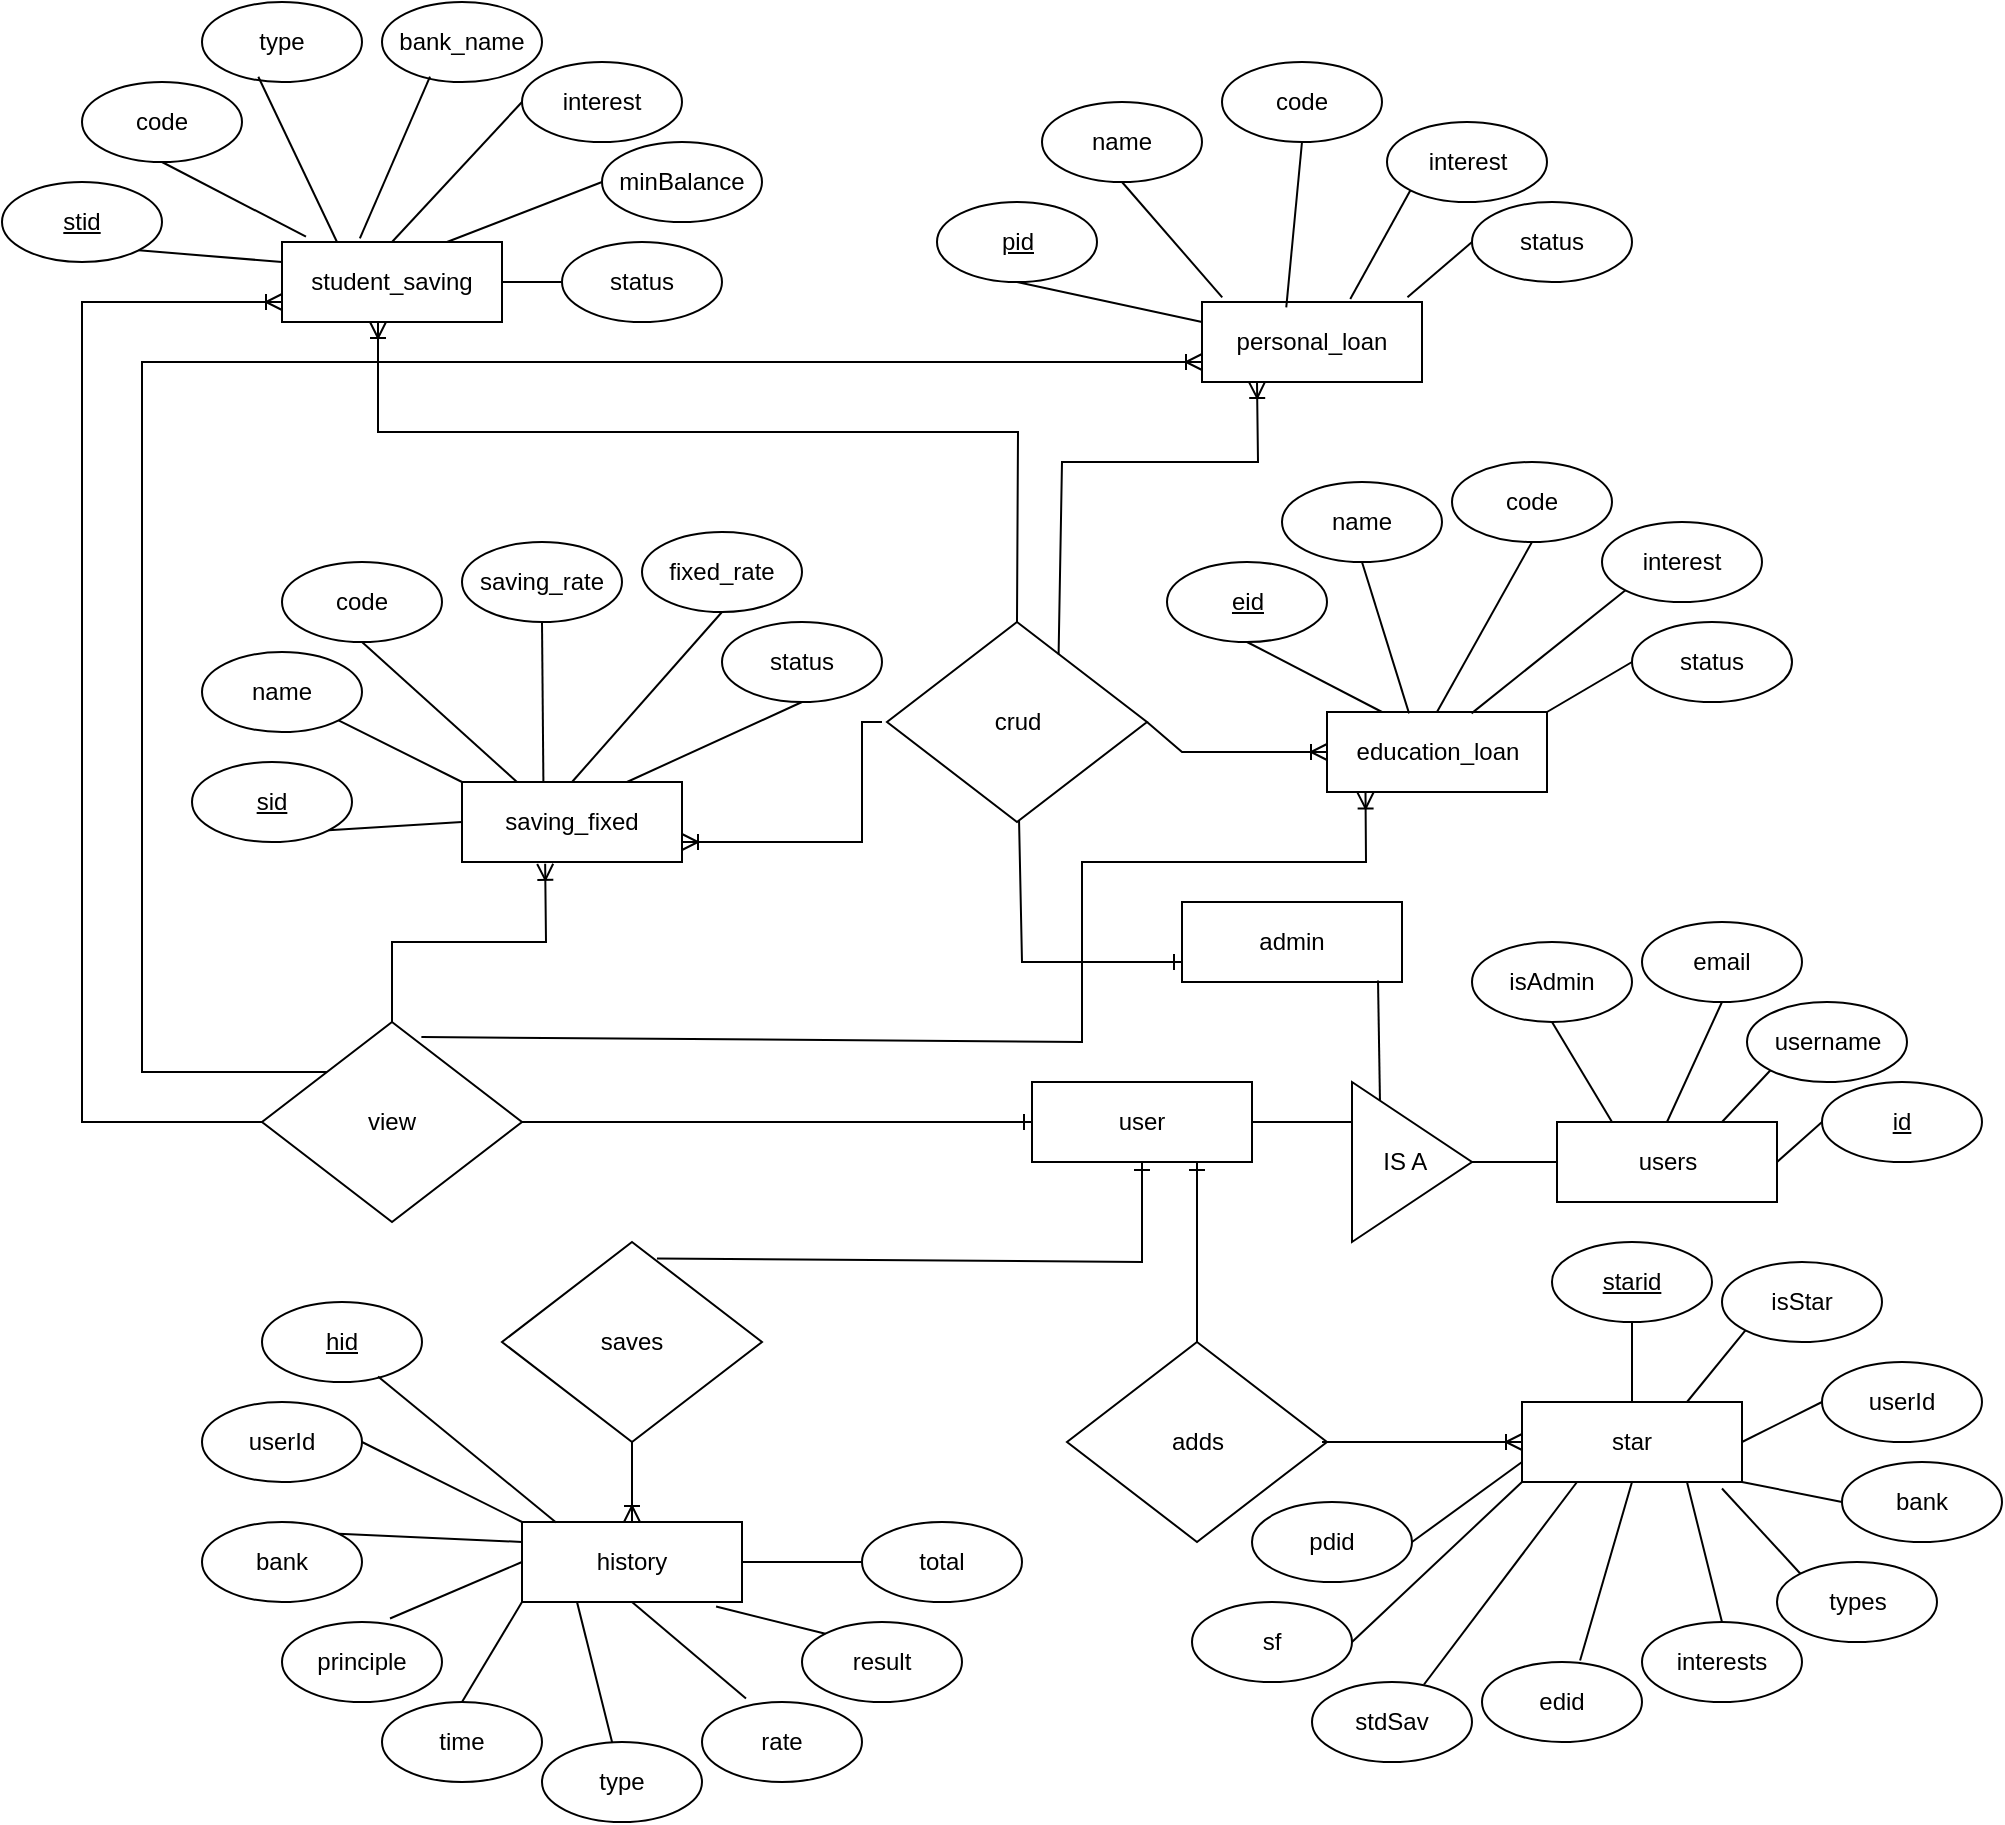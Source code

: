 <mxfile version="23.1.5" type="device">
  <diagram name="Page-1" id="N-9xqVHMEq6iEoxWCotx">
    <mxGraphModel dx="1843" dy="956" grid="1" gridSize="10" guides="1" tooltips="1" connect="1" arrows="1" fold="1" page="1" pageScale="1" pageWidth="850" pageHeight="1100" math="0" shadow="0">
      <root>
        <mxCell id="0" />
        <mxCell id="1" parent="0" />
        <mxCell id="omERELKd_aokE5gm8Vom-1" value="saving_fixed" style="rounded=0;whiteSpace=wrap;html=1;" parent="1" vertex="1">
          <mxGeometry x="480" y="400" width="110" height="40" as="geometry" />
        </mxCell>
        <mxCell id="omERELKd_aokE5gm8Vom-2" value="student_saving" style="rounded=0;whiteSpace=wrap;html=1;" parent="1" vertex="1">
          <mxGeometry x="390" y="130" width="110" height="40" as="geometry" />
        </mxCell>
        <mxCell id="omERELKd_aokE5gm8Vom-3" value="personal_loan" style="rounded=0;whiteSpace=wrap;html=1;" parent="1" vertex="1">
          <mxGeometry x="850" y="160" width="110" height="40" as="geometry" />
        </mxCell>
        <mxCell id="omERELKd_aokE5gm8Vom-4" value="education_loan" style="rounded=0;whiteSpace=wrap;html=1;" parent="1" vertex="1">
          <mxGeometry x="912.5" y="365" width="110" height="40" as="geometry" />
        </mxCell>
        <mxCell id="omERELKd_aokE5gm8Vom-6" value="&lt;u&gt;sid&lt;/u&gt;" style="ellipse;whiteSpace=wrap;html=1;" parent="1" vertex="1">
          <mxGeometry x="345" y="390" width="80" height="40" as="geometry" />
        </mxCell>
        <mxCell id="omERELKd_aokE5gm8Vom-7" value="fixed_rate" style="ellipse;whiteSpace=wrap;html=1;" parent="1" vertex="1">
          <mxGeometry x="570" y="275" width="80" height="40" as="geometry" />
        </mxCell>
        <mxCell id="omERELKd_aokE5gm8Vom-9" value="saving_rate" style="ellipse;whiteSpace=wrap;html=1;" parent="1" vertex="1">
          <mxGeometry x="480" y="280" width="80" height="40" as="geometry" />
        </mxCell>
        <mxCell id="omERELKd_aokE5gm8Vom-11" value="code" style="ellipse;whiteSpace=wrap;html=1;" parent="1" vertex="1">
          <mxGeometry x="390" y="290" width="80" height="40" as="geometry" />
        </mxCell>
        <mxCell id="omERELKd_aokE5gm8Vom-13" value="name" style="ellipse;whiteSpace=wrap;html=1;" parent="1" vertex="1">
          <mxGeometry x="350" y="335" width="80" height="40" as="geometry" />
        </mxCell>
        <mxCell id="omERELKd_aokE5gm8Vom-14" value="interest" style="ellipse;whiteSpace=wrap;html=1;" parent="1" vertex="1">
          <mxGeometry x="510" y="40" width="80" height="40" as="geometry" />
        </mxCell>
        <mxCell id="omERELKd_aokE5gm8Vom-16" value="bank_name" style="ellipse;whiteSpace=wrap;html=1;" parent="1" vertex="1">
          <mxGeometry x="440" y="10" width="80" height="40" as="geometry" />
        </mxCell>
        <mxCell id="omERELKd_aokE5gm8Vom-18" value="type" style="ellipse;whiteSpace=wrap;html=1;" parent="1" vertex="1">
          <mxGeometry x="350" y="10" width="80" height="40" as="geometry" />
        </mxCell>
        <mxCell id="omERELKd_aokE5gm8Vom-19" value="code" style="ellipse;whiteSpace=wrap;html=1;" parent="1" vertex="1">
          <mxGeometry x="290" y="50" width="80" height="40" as="geometry" />
        </mxCell>
        <mxCell id="omERELKd_aokE5gm8Vom-21" value="&lt;u&gt;stid&lt;/u&gt;" style="ellipse;whiteSpace=wrap;html=1;" parent="1" vertex="1">
          <mxGeometry x="250" y="100" width="80" height="40" as="geometry" />
        </mxCell>
        <mxCell id="omERELKd_aokE5gm8Vom-23" value="minBalance" style="ellipse;whiteSpace=wrap;html=1;" parent="1" vertex="1">
          <mxGeometry x="550" y="80" width="80" height="40" as="geometry" />
        </mxCell>
        <mxCell id="omERELKd_aokE5gm8Vom-25" value="code" style="ellipse;whiteSpace=wrap;html=1;" parent="1" vertex="1">
          <mxGeometry x="860" y="40" width="80" height="40" as="geometry" />
        </mxCell>
        <mxCell id="omERELKd_aokE5gm8Vom-27" value="name" style="ellipse;whiteSpace=wrap;html=1;" parent="1" vertex="1">
          <mxGeometry x="770" y="60" width="80" height="40" as="geometry" />
        </mxCell>
        <mxCell id="omERELKd_aokE5gm8Vom-29" value="&lt;u&gt;pid&lt;/u&gt;" style="ellipse;whiteSpace=wrap;html=1;" parent="1" vertex="1">
          <mxGeometry x="717.5" y="110" width="80" height="40" as="geometry" />
        </mxCell>
        <mxCell id="omERELKd_aokE5gm8Vom-31" value="interest" style="ellipse;whiteSpace=wrap;html=1;" parent="1" vertex="1">
          <mxGeometry x="942.5" y="70" width="80" height="40" as="geometry" />
        </mxCell>
        <mxCell id="omERELKd_aokE5gm8Vom-33" value="&lt;u&gt;eid&lt;/u&gt;" style="ellipse;whiteSpace=wrap;html=1;" parent="1" vertex="1">
          <mxGeometry x="832.5" y="290" width="80" height="40" as="geometry" />
        </mxCell>
        <mxCell id="omERELKd_aokE5gm8Vom-35" value="name" style="ellipse;whiteSpace=wrap;html=1;" parent="1" vertex="1">
          <mxGeometry x="890" y="250" width="80" height="40" as="geometry" />
        </mxCell>
        <mxCell id="omERELKd_aokE5gm8Vom-36" value="code" style="ellipse;whiteSpace=wrap;html=1;" parent="1" vertex="1">
          <mxGeometry x="975" y="240" width="80" height="40" as="geometry" />
        </mxCell>
        <mxCell id="omERELKd_aokE5gm8Vom-40" value="interest" style="ellipse;whiteSpace=wrap;html=1;" parent="1" vertex="1">
          <mxGeometry x="1050" y="270" width="80" height="40" as="geometry" />
        </mxCell>
        <mxCell id="omERELKd_aokE5gm8Vom-46" value="users" style="rounded=0;whiteSpace=wrap;html=1;" parent="1" vertex="1">
          <mxGeometry x="1027.5" y="570" width="110" height="40" as="geometry" />
        </mxCell>
        <mxCell id="omERELKd_aokE5gm8Vom-49" value="IS A&amp;nbsp;&amp;nbsp;" style="triangle;whiteSpace=wrap;html=1;rotation=0;" parent="1" vertex="1">
          <mxGeometry x="925" y="550" width="60" height="80" as="geometry" />
        </mxCell>
        <mxCell id="omERELKd_aokE5gm8Vom-50" value="user" style="rounded=0;whiteSpace=wrap;html=1;" parent="1" vertex="1">
          <mxGeometry x="765" y="550" width="110" height="40" as="geometry" />
        </mxCell>
        <mxCell id="omERELKd_aokE5gm8Vom-51" value="admin" style="rounded=0;whiteSpace=wrap;html=1;" parent="1" vertex="1">
          <mxGeometry x="840" y="460" width="110" height="40" as="geometry" />
        </mxCell>
        <mxCell id="omERELKd_aokE5gm8Vom-52" value="crud" style="rhombus;whiteSpace=wrap;html=1;rounded=0;" parent="1" vertex="1">
          <mxGeometry x="692.5" y="320" width="130" height="100" as="geometry" />
        </mxCell>
        <mxCell id="omERELKd_aokE5gm8Vom-53" value="view" style="rhombus;whiteSpace=wrap;html=1;rounded=0;" parent="1" vertex="1">
          <mxGeometry x="380" y="520" width="130" height="100" as="geometry" />
        </mxCell>
        <mxCell id="omERELKd_aokE5gm8Vom-54" value="" style="fontSize=12;html=1;endArrow=ERone;endFill=1;rounded=0;entryX=0;entryY=0.75;entryDx=0;entryDy=0;" parent="1" source="omERELKd_aokE5gm8Vom-52" target="omERELKd_aokE5gm8Vom-51" edge="1">
          <mxGeometry width="100" height="100" relative="1" as="geometry">
            <mxPoint x="760" y="440" as="sourcePoint" />
            <mxPoint x="950" y="450" as="targetPoint" />
            <Array as="points">
              <mxPoint x="760" y="490" />
            </Array>
          </mxGeometry>
        </mxCell>
        <mxCell id="omERELKd_aokE5gm8Vom-65" value="email" style="ellipse;whiteSpace=wrap;html=1;" parent="1" vertex="1">
          <mxGeometry x="1070" y="470" width="80" height="40" as="geometry" />
        </mxCell>
        <mxCell id="omERELKd_aokE5gm8Vom-67" value="username" style="ellipse;whiteSpace=wrap;html=1;" parent="1" vertex="1">
          <mxGeometry x="1122.5" y="510" width="80" height="40" as="geometry" />
        </mxCell>
        <mxCell id="omERELKd_aokE5gm8Vom-69" value="&lt;u&gt;id&lt;/u&gt;" style="ellipse;whiteSpace=wrap;html=1;" parent="1" vertex="1">
          <mxGeometry x="1160" y="550" width="80" height="40" as="geometry" />
        </mxCell>
        <mxCell id="omERELKd_aokE5gm8Vom-71" value="isAdmin" style="ellipse;whiteSpace=wrap;html=1;" parent="1" vertex="1">
          <mxGeometry x="985" y="480" width="80" height="40" as="geometry" />
        </mxCell>
        <mxCell id="omERELKd_aokE5gm8Vom-72" value="star" style="rounded=0;whiteSpace=wrap;html=1;" parent="1" vertex="1">
          <mxGeometry x="1010" y="710" width="110" height="40" as="geometry" />
        </mxCell>
        <mxCell id="omERELKd_aokE5gm8Vom-73" value="history" style="rounded=0;whiteSpace=wrap;html=1;" parent="1" vertex="1">
          <mxGeometry x="510" y="770" width="110" height="40" as="geometry" />
        </mxCell>
        <mxCell id="omERELKd_aokE5gm8Vom-74" value="adds" style="rhombus;whiteSpace=wrap;html=1;rounded=0;" parent="1" vertex="1">
          <mxGeometry x="782.5" y="680" width="130" height="100" as="geometry" />
        </mxCell>
        <mxCell id="omERELKd_aokE5gm8Vom-75" value="saves" style="rhombus;whiteSpace=wrap;html=1;rounded=0;" parent="1" vertex="1">
          <mxGeometry x="500" y="630" width="130" height="100" as="geometry" />
        </mxCell>
        <mxCell id="omERELKd_aokE5gm8Vom-81" value="rate" style="ellipse;whiteSpace=wrap;html=1;" parent="1" vertex="1">
          <mxGeometry x="600" y="860" width="80" height="40" as="geometry" />
        </mxCell>
        <mxCell id="omERELKd_aokE5gm8Vom-83" value="time" style="ellipse;whiteSpace=wrap;html=1;" parent="1" vertex="1">
          <mxGeometry x="440" y="860" width="80" height="40" as="geometry" />
        </mxCell>
        <mxCell id="omERELKd_aokE5gm8Vom-84" value="principle" style="ellipse;whiteSpace=wrap;html=1;" parent="1" vertex="1">
          <mxGeometry x="390" y="820" width="80" height="40" as="geometry" />
        </mxCell>
        <mxCell id="omERELKd_aokE5gm8Vom-86" value="bank" style="ellipse;whiteSpace=wrap;html=1;" parent="1" vertex="1">
          <mxGeometry x="350" y="770" width="80" height="40" as="geometry" />
        </mxCell>
        <mxCell id="omERELKd_aokE5gm8Vom-88" value="userId" style="ellipse;whiteSpace=wrap;html=1;" parent="1" vertex="1">
          <mxGeometry x="350" y="710" width="80" height="40" as="geometry" />
        </mxCell>
        <mxCell id="omERELKd_aokE5gm8Vom-90" value="&lt;u&gt;hid&lt;/u&gt;" style="ellipse;whiteSpace=wrap;html=1;" parent="1" vertex="1">
          <mxGeometry x="380" y="660" width="80" height="40" as="geometry" />
        </mxCell>
        <mxCell id="omERELKd_aokE5gm8Vom-91" value="result" style="ellipse;whiteSpace=wrap;html=1;" parent="1" vertex="1">
          <mxGeometry x="650" y="820" width="80" height="40" as="geometry" />
        </mxCell>
        <mxCell id="omERELKd_aokE5gm8Vom-93" value="total" style="ellipse;whiteSpace=wrap;html=1;" parent="1" vertex="1">
          <mxGeometry x="680" y="770" width="80" height="40" as="geometry" />
        </mxCell>
        <mxCell id="omERELKd_aokE5gm8Vom-97" value="types" style="ellipse;whiteSpace=wrap;html=1;" parent="1" vertex="1">
          <mxGeometry x="1137.5" y="790" width="80" height="40" as="geometry" />
        </mxCell>
        <mxCell id="omERELKd_aokE5gm8Vom-98" value="bank" style="ellipse;whiteSpace=wrap;html=1;" parent="1" vertex="1">
          <mxGeometry x="1170" y="740" width="80" height="40" as="geometry" />
        </mxCell>
        <mxCell id="omERELKd_aokE5gm8Vom-100" value="userId" style="ellipse;whiteSpace=wrap;html=1;" parent="1" vertex="1">
          <mxGeometry x="1160" y="690" width="80" height="40" as="geometry" />
        </mxCell>
        <mxCell id="omERELKd_aokE5gm8Vom-102" value="isStar" style="ellipse;whiteSpace=wrap;html=1;" parent="1" vertex="1">
          <mxGeometry x="1110" y="640" width="80" height="40" as="geometry" />
        </mxCell>
        <mxCell id="omERELKd_aokE5gm8Vom-104" value="&lt;u&gt;starid&lt;/u&gt;" style="ellipse;whiteSpace=wrap;html=1;" parent="1" vertex="1">
          <mxGeometry x="1025" y="630" width="80" height="40" as="geometry" />
        </mxCell>
        <mxCell id="omERELKd_aokE5gm8Vom-106" value="pdid" style="ellipse;whiteSpace=wrap;html=1;" parent="1" vertex="1">
          <mxGeometry x="875" y="760" width="80" height="40" as="geometry" />
        </mxCell>
        <mxCell id="omERELKd_aokE5gm8Vom-108" value="sf" style="ellipse;whiteSpace=wrap;html=1;" parent="1" vertex="1">
          <mxGeometry x="845" y="810" width="80" height="40" as="geometry" />
        </mxCell>
        <mxCell id="omERELKd_aokE5gm8Vom-109" value="interests" style="ellipse;whiteSpace=wrap;html=1;" parent="1" vertex="1">
          <mxGeometry x="1070" y="820" width="80" height="40" as="geometry" />
        </mxCell>
        <mxCell id="omERELKd_aokE5gm8Vom-111" value="stdSav" style="ellipse;whiteSpace=wrap;html=1;" parent="1" vertex="1">
          <mxGeometry x="905" y="850" width="80" height="40" as="geometry" />
        </mxCell>
        <mxCell id="omERELKd_aokE5gm8Vom-113" value="edid" style="ellipse;whiteSpace=wrap;html=1;" parent="1" vertex="1">
          <mxGeometry x="990" y="840" width="80" height="40" as="geometry" />
        </mxCell>
        <mxCell id="omERELKd_aokE5gm8Vom-116" value="status" style="ellipse;whiteSpace=wrap;html=1;" parent="1" vertex="1">
          <mxGeometry x="610" y="320" width="80" height="40" as="geometry" />
        </mxCell>
        <mxCell id="omERELKd_aokE5gm8Vom-119" value="status" style="ellipse;whiteSpace=wrap;html=1;" parent="1" vertex="1">
          <mxGeometry x="530" y="130" width="80" height="40" as="geometry" />
        </mxCell>
        <mxCell id="omERELKd_aokE5gm8Vom-122" value="status" style="ellipse;whiteSpace=wrap;html=1;" parent="1" vertex="1">
          <mxGeometry x="985" y="110" width="80" height="40" as="geometry" />
        </mxCell>
        <mxCell id="omERELKd_aokE5gm8Vom-124" value="status" style="ellipse;whiteSpace=wrap;html=1;" parent="1" vertex="1">
          <mxGeometry x="1065" y="320" width="80" height="40" as="geometry" />
        </mxCell>
        <mxCell id="omERELKd_aokE5gm8Vom-126" value="type" style="ellipse;whiteSpace=wrap;html=1;" parent="1" vertex="1">
          <mxGeometry x="520" y="880" width="80" height="40" as="geometry" />
        </mxCell>
        <mxCell id="U8yJ88vEkYvLTNpF4jYY-1" value="" style="fontSize=12;html=1;endArrow=ERone;endFill=1;rounded=0;exitX=1;exitY=0.5;exitDx=0;exitDy=0;entryX=0;entryY=0.5;entryDx=0;entryDy=0;" edge="1" parent="1" source="omERELKd_aokE5gm8Vom-53" target="omERELKd_aokE5gm8Vom-50">
          <mxGeometry width="100" height="100" relative="1" as="geometry">
            <mxPoint x="600" y="580" as="sourcePoint" />
            <mxPoint x="760" y="570" as="targetPoint" />
          </mxGeometry>
        </mxCell>
        <mxCell id="U8yJ88vEkYvLTNpF4jYY-5" value="" style="fontSize=12;html=1;endArrow=ERoneToMany;rounded=0;entryX=0;entryY=0.75;entryDx=0;entryDy=0;exitX=0;exitY=0.5;exitDx=0;exitDy=0;" edge="1" parent="1" source="omERELKd_aokE5gm8Vom-53" target="omERELKd_aokE5gm8Vom-2">
          <mxGeometry width="100" height="100" relative="1" as="geometry">
            <mxPoint x="600" y="390" as="sourcePoint" />
            <mxPoint x="700" y="290" as="targetPoint" />
            <Array as="points">
              <mxPoint x="290" y="570" />
              <mxPoint x="290" y="160" />
            </Array>
          </mxGeometry>
        </mxCell>
        <mxCell id="U8yJ88vEkYvLTNpF4jYY-6" value="" style="fontSize=12;html=1;endArrow=ERoneToMany;rounded=0;exitX=0.5;exitY=0;exitDx=0;exitDy=0;entryX=0.378;entryY=1.023;entryDx=0;entryDy=0;entryPerimeter=0;" edge="1" parent="1" source="omERELKd_aokE5gm8Vom-53" target="omERELKd_aokE5gm8Vom-1">
          <mxGeometry width="100" height="100" relative="1" as="geometry">
            <mxPoint x="600" y="390" as="sourcePoint" />
            <mxPoint x="700" y="290" as="targetPoint" />
            <Array as="points">
              <mxPoint x="445" y="480" />
              <mxPoint x="522" y="480" />
            </Array>
          </mxGeometry>
        </mxCell>
        <mxCell id="U8yJ88vEkYvLTNpF4jYY-7" value="" style="fontSize=12;html=1;endArrow=ERoneToMany;rounded=0;entryX=0;entryY=0.75;entryDx=0;entryDy=0;exitX=0;exitY=0;exitDx=0;exitDy=0;" edge="1" parent="1" source="omERELKd_aokE5gm8Vom-53" target="omERELKd_aokE5gm8Vom-3">
          <mxGeometry width="100" height="100" relative="1" as="geometry">
            <mxPoint x="390" y="580" as="sourcePoint" />
            <mxPoint x="400" y="170" as="targetPoint" />
            <Array as="points">
              <mxPoint x="320" y="545" />
              <mxPoint x="320" y="190" />
            </Array>
          </mxGeometry>
        </mxCell>
        <mxCell id="U8yJ88vEkYvLTNpF4jYY-8" value="" style="fontSize=12;html=1;endArrow=ERoneToMany;rounded=0;entryX=0.175;entryY=1.007;entryDx=0;entryDy=0;entryPerimeter=0;exitX=0.613;exitY=0.075;exitDx=0;exitDy=0;exitPerimeter=0;" edge="1" parent="1" source="omERELKd_aokE5gm8Vom-53" target="omERELKd_aokE5gm8Vom-4">
          <mxGeometry width="100" height="100" relative="1" as="geometry">
            <mxPoint x="520" y="510" as="sourcePoint" />
            <mxPoint x="532" y="451" as="targetPoint" />
            <Array as="points">
              <mxPoint x="790" y="530" />
              <mxPoint x="790" y="440" />
              <mxPoint x="932" y="440" />
            </Array>
          </mxGeometry>
        </mxCell>
        <mxCell id="U8yJ88vEkYvLTNpF4jYY-9" value="" style="fontSize=12;html=1;endArrow=ERoneToMany;rounded=0;exitX=0.5;exitY=0;exitDx=0;exitDy=0;" edge="1" parent="1" source="omERELKd_aokE5gm8Vom-52">
          <mxGeometry width="100" height="100" relative="1" as="geometry">
            <mxPoint x="820" y="100" as="sourcePoint" />
            <mxPoint x="438" y="170" as="targetPoint" />
            <Array as="points">
              <mxPoint x="758" y="225" />
              <mxPoint x="438" y="225" />
            </Array>
          </mxGeometry>
        </mxCell>
        <mxCell id="U8yJ88vEkYvLTNpF4jYY-10" value="" style="fontSize=12;html=1;endArrow=ERoneToMany;rounded=0;entryX=1;entryY=0.75;entryDx=0;entryDy=0;" edge="1" parent="1" target="omERELKd_aokE5gm8Vom-1">
          <mxGeometry width="100" height="100" relative="1" as="geometry">
            <mxPoint x="690" y="370" as="sourcePoint" />
            <mxPoint x="532" y="451" as="targetPoint" />
            <Array as="points">
              <mxPoint x="680" y="370" />
              <mxPoint x="680" y="430" />
            </Array>
          </mxGeometry>
        </mxCell>
        <mxCell id="U8yJ88vEkYvLTNpF4jYY-11" value="" style="fontSize=12;html=1;endArrow=ERoneToMany;rounded=0;entryX=0.25;entryY=1;entryDx=0;entryDy=0;exitX=0.66;exitY=0.162;exitDx=0;exitDy=0;exitPerimeter=0;" edge="1" parent="1" source="omERELKd_aokE5gm8Vom-52" target="omERELKd_aokE5gm8Vom-3">
          <mxGeometry width="100" height="100" relative="1" as="geometry">
            <mxPoint x="780" y="330" as="sourcePoint" />
            <mxPoint x="875" y="205" as="targetPoint" />
            <Array as="points">
              <mxPoint x="780" y="240" />
              <mxPoint x="878" y="240" />
            </Array>
          </mxGeometry>
        </mxCell>
        <mxCell id="U8yJ88vEkYvLTNpF4jYY-12" value="" style="fontSize=12;html=1;endArrow=ERoneToMany;rounded=0;exitX=1;exitY=0.5;exitDx=0;exitDy=0;entryX=0;entryY=0.5;entryDx=0;entryDy=0;" edge="1" parent="1" source="omERELKd_aokE5gm8Vom-52" target="omERELKd_aokE5gm8Vom-4">
          <mxGeometry width="100" height="100" relative="1" as="geometry">
            <mxPoint x="455" y="530" as="sourcePoint" />
            <mxPoint x="910" y="380" as="targetPoint" />
            <Array as="points">
              <mxPoint x="840" y="385" />
            </Array>
          </mxGeometry>
        </mxCell>
        <mxCell id="U8yJ88vEkYvLTNpF4jYY-13" value="" style="endArrow=none;html=1;rounded=0;exitX=1;exitY=1;exitDx=0;exitDy=0;entryX=0;entryY=0.25;entryDx=0;entryDy=0;" edge="1" parent="1" source="omERELKd_aokE5gm8Vom-21" target="omERELKd_aokE5gm8Vom-2">
          <mxGeometry width="50" height="50" relative="1" as="geometry">
            <mxPoint x="690" y="270" as="sourcePoint" />
            <mxPoint x="740" y="220" as="targetPoint" />
          </mxGeometry>
        </mxCell>
        <mxCell id="U8yJ88vEkYvLTNpF4jYY-14" value="" style="endArrow=none;html=1;rounded=0;exitX=0.5;exitY=1;exitDx=0;exitDy=0;entryX=0.109;entryY=-0.066;entryDx=0;entryDy=0;entryPerimeter=0;" edge="1" parent="1" source="omERELKd_aokE5gm8Vom-19" target="omERELKd_aokE5gm8Vom-2">
          <mxGeometry width="50" height="50" relative="1" as="geometry">
            <mxPoint x="378" y="94" as="sourcePoint" />
            <mxPoint x="430" y="120" as="targetPoint" />
          </mxGeometry>
        </mxCell>
        <mxCell id="U8yJ88vEkYvLTNpF4jYY-15" value="" style="endArrow=none;html=1;rounded=0;exitX=0.352;exitY=0.934;exitDx=0;exitDy=0;entryX=0.25;entryY=0;entryDx=0;entryDy=0;exitPerimeter=0;" edge="1" parent="1" source="omERELKd_aokE5gm8Vom-18" target="omERELKd_aokE5gm8Vom-2">
          <mxGeometry width="50" height="50" relative="1" as="geometry">
            <mxPoint x="358" y="134" as="sourcePoint" />
            <mxPoint x="410" y="160" as="targetPoint" />
          </mxGeometry>
        </mxCell>
        <mxCell id="U8yJ88vEkYvLTNpF4jYY-16" value="" style="endArrow=none;html=1;rounded=0;exitX=0.3;exitY=0.932;exitDx=0;exitDy=0;entryX=0.354;entryY=-0.045;entryDx=0;entryDy=0;exitPerimeter=0;entryPerimeter=0;" edge="1" parent="1" source="omERELKd_aokE5gm8Vom-16" target="omERELKd_aokE5gm8Vom-2">
          <mxGeometry width="50" height="50" relative="1" as="geometry">
            <mxPoint x="443" y="63" as="sourcePoint" />
            <mxPoint x="428" y="140" as="targetPoint" />
          </mxGeometry>
        </mxCell>
        <mxCell id="U8yJ88vEkYvLTNpF4jYY-17" value="" style="endArrow=none;html=1;rounded=0;exitX=0;exitY=0.5;exitDx=0;exitDy=0;entryX=0.5;entryY=0;entryDx=0;entryDy=0;" edge="1" parent="1" source="omERELKd_aokE5gm8Vom-14" target="omERELKd_aokE5gm8Vom-2">
          <mxGeometry width="50" height="50" relative="1" as="geometry">
            <mxPoint x="453" y="73" as="sourcePoint" />
            <mxPoint x="438" y="150" as="targetPoint" />
          </mxGeometry>
        </mxCell>
        <mxCell id="U8yJ88vEkYvLTNpF4jYY-18" value="" style="endArrow=none;html=1;rounded=0;exitX=0;exitY=0.5;exitDx=0;exitDy=0;entryX=0.75;entryY=0;entryDx=0;entryDy=0;" edge="1" parent="1" source="omERELKd_aokE5gm8Vom-23" target="omERELKd_aokE5gm8Vom-2">
          <mxGeometry width="50" height="50" relative="1" as="geometry">
            <mxPoint x="463" y="83" as="sourcePoint" />
            <mxPoint x="448" y="160" as="targetPoint" />
          </mxGeometry>
        </mxCell>
        <mxCell id="U8yJ88vEkYvLTNpF4jYY-19" value="" style="endArrow=none;html=1;rounded=0;exitX=0;exitY=0.5;exitDx=0;exitDy=0;entryX=1;entryY=0.5;entryDx=0;entryDy=0;" edge="1" parent="1" source="omERELKd_aokE5gm8Vom-119" target="omERELKd_aokE5gm8Vom-2">
          <mxGeometry width="50" height="50" relative="1" as="geometry">
            <mxPoint x="473" y="93" as="sourcePoint" />
            <mxPoint x="458" y="170" as="targetPoint" />
          </mxGeometry>
        </mxCell>
        <mxCell id="U8yJ88vEkYvLTNpF4jYY-20" value="" style="endArrow=none;html=1;rounded=0;exitX=0.5;exitY=1;exitDx=0;exitDy=0;entryX=0;entryY=0.25;entryDx=0;entryDy=0;" edge="1" parent="1" source="omERELKd_aokE5gm8Vom-29" target="omERELKd_aokE5gm8Vom-3">
          <mxGeometry width="50" height="50" relative="1" as="geometry">
            <mxPoint x="732.5" y="100" as="sourcePoint" />
            <mxPoint x="667.5" y="170" as="targetPoint" />
          </mxGeometry>
        </mxCell>
        <mxCell id="U8yJ88vEkYvLTNpF4jYY-21" value="" style="endArrow=none;html=1;rounded=0;exitX=0.5;exitY=1;exitDx=0;exitDy=0;entryX=0.092;entryY=-0.058;entryDx=0;entryDy=0;entryPerimeter=0;" edge="1" parent="1" source="omERELKd_aokE5gm8Vom-27" target="omERELKd_aokE5gm8Vom-3">
          <mxGeometry width="50" height="50" relative="1" as="geometry">
            <mxPoint x="890" y="80" as="sourcePoint" />
            <mxPoint x="825" y="150" as="targetPoint" />
          </mxGeometry>
        </mxCell>
        <mxCell id="U8yJ88vEkYvLTNpF4jYY-22" value="" style="endArrow=none;html=1;rounded=0;exitX=0.5;exitY=1;exitDx=0;exitDy=0;entryX=0.383;entryY=0.068;entryDx=0;entryDy=0;entryPerimeter=0;" edge="1" parent="1" source="omERELKd_aokE5gm8Vom-25" target="omERELKd_aokE5gm8Vom-3">
          <mxGeometry width="50" height="50" relative="1" as="geometry">
            <mxPoint x="850" y="60" as="sourcePoint" />
            <mxPoint x="870" y="168" as="targetPoint" />
          </mxGeometry>
        </mxCell>
        <mxCell id="U8yJ88vEkYvLTNpF4jYY-23" value="" style="endArrow=none;html=1;rounded=0;exitX=0;exitY=1;exitDx=0;exitDy=0;entryX=0.674;entryY=-0.037;entryDx=0;entryDy=0;entryPerimeter=0;" edge="1" parent="1" source="omERELKd_aokE5gm8Vom-31" target="omERELKd_aokE5gm8Vom-3">
          <mxGeometry width="50" height="50" relative="1" as="geometry">
            <mxPoint x="860" y="70" as="sourcePoint" />
            <mxPoint x="880" y="178" as="targetPoint" />
          </mxGeometry>
        </mxCell>
        <mxCell id="U8yJ88vEkYvLTNpF4jYY-24" value="" style="endArrow=none;html=1;rounded=0;exitX=0;exitY=0.5;exitDx=0;exitDy=0;entryX=0.934;entryY=-0.058;entryDx=0;entryDy=0;entryPerimeter=0;" edge="1" parent="1" source="omERELKd_aokE5gm8Vom-122" target="omERELKd_aokE5gm8Vom-3">
          <mxGeometry width="50" height="50" relative="1" as="geometry">
            <mxPoint x="870" y="80" as="sourcePoint" />
            <mxPoint x="890" y="188" as="targetPoint" />
          </mxGeometry>
        </mxCell>
        <mxCell id="U8yJ88vEkYvLTNpF4jYY-25" value="" style="endArrow=none;html=1;rounded=0;exitX=1;exitY=1;exitDx=0;exitDy=0;entryX=0;entryY=0.5;entryDx=0;entryDy=0;" edge="1" parent="1" source="omERELKd_aokE5gm8Vom-6" target="omERELKd_aokE5gm8Vom-1">
          <mxGeometry width="50" height="50" relative="1" as="geometry">
            <mxPoint x="380" y="423" as="sourcePoint" />
            <mxPoint x="452" y="460" as="targetPoint" />
          </mxGeometry>
        </mxCell>
        <mxCell id="U8yJ88vEkYvLTNpF4jYY-26" value="" style="endArrow=none;html=1;rounded=0;exitX=1;exitY=1;exitDx=0;exitDy=0;entryX=0;entryY=0;entryDx=0;entryDy=0;" edge="1" parent="1" source="omERELKd_aokE5gm8Vom-13" target="omERELKd_aokE5gm8Vom-1">
          <mxGeometry width="50" height="50" relative="1" as="geometry">
            <mxPoint x="428" y="404" as="sourcePoint" />
            <mxPoint x="490" y="430" as="targetPoint" />
          </mxGeometry>
        </mxCell>
        <mxCell id="U8yJ88vEkYvLTNpF4jYY-27" value="" style="endArrow=none;html=1;rounded=0;exitX=0.5;exitY=1;exitDx=0;exitDy=0;entryX=0.25;entryY=0;entryDx=0;entryDy=0;" edge="1" parent="1" source="omERELKd_aokE5gm8Vom-11" target="omERELKd_aokE5gm8Vom-1">
          <mxGeometry width="50" height="50" relative="1" as="geometry">
            <mxPoint x="438" y="414" as="sourcePoint" />
            <mxPoint x="500" y="440" as="targetPoint" />
          </mxGeometry>
        </mxCell>
        <mxCell id="U8yJ88vEkYvLTNpF4jYY-28" value="" style="endArrow=none;html=1;rounded=0;exitX=0.5;exitY=1;exitDx=0;exitDy=0;entryX=0.37;entryY=0.005;entryDx=0;entryDy=0;entryPerimeter=0;" edge="1" parent="1" source="omERELKd_aokE5gm8Vom-9" target="omERELKd_aokE5gm8Vom-1">
          <mxGeometry width="50" height="50" relative="1" as="geometry">
            <mxPoint x="448" y="424" as="sourcePoint" />
            <mxPoint x="510" y="450" as="targetPoint" />
          </mxGeometry>
        </mxCell>
        <mxCell id="U8yJ88vEkYvLTNpF4jYY-29" value="" style="endArrow=none;html=1;rounded=0;exitX=0.5;exitY=1;exitDx=0;exitDy=0;entryX=0.5;entryY=0;entryDx=0;entryDy=0;" edge="1" parent="1" source="omERELKd_aokE5gm8Vom-7" target="omERELKd_aokE5gm8Vom-1">
          <mxGeometry width="50" height="50" relative="1" as="geometry">
            <mxPoint x="458" y="434" as="sourcePoint" />
            <mxPoint x="520" y="460" as="targetPoint" />
          </mxGeometry>
        </mxCell>
        <mxCell id="U8yJ88vEkYvLTNpF4jYY-30" value="" style="endArrow=none;html=1;rounded=0;exitX=0.5;exitY=1;exitDx=0;exitDy=0;entryX=0.75;entryY=0;entryDx=0;entryDy=0;" edge="1" parent="1" source="omERELKd_aokE5gm8Vom-116" target="omERELKd_aokE5gm8Vom-1">
          <mxGeometry width="50" height="50" relative="1" as="geometry">
            <mxPoint x="468" y="444" as="sourcePoint" />
            <mxPoint x="530" y="470" as="targetPoint" />
          </mxGeometry>
        </mxCell>
        <mxCell id="U8yJ88vEkYvLTNpF4jYY-31" value="" style="endArrow=none;html=1;rounded=0;exitX=0.5;exitY=1;exitDx=0;exitDy=0;entryX=0.25;entryY=0;entryDx=0;entryDy=0;" edge="1" parent="1" source="omERELKd_aokE5gm8Vom-33" target="omERELKd_aokE5gm8Vom-4">
          <mxGeometry width="50" height="50" relative="1" as="geometry">
            <mxPoint x="660" y="370" as="sourcePoint" />
            <mxPoint x="573" y="410" as="targetPoint" />
          </mxGeometry>
        </mxCell>
        <mxCell id="U8yJ88vEkYvLTNpF4jYY-32" value="" style="endArrow=none;html=1;rounded=0;exitX=0.5;exitY=1;exitDx=0;exitDy=0;entryX=0.373;entryY=0.017;entryDx=0;entryDy=0;entryPerimeter=0;" edge="1" parent="1" source="omERELKd_aokE5gm8Vom-35" target="omERELKd_aokE5gm8Vom-4">
          <mxGeometry width="50" height="50" relative="1" as="geometry">
            <mxPoint x="910" y="305" as="sourcePoint" />
            <mxPoint x="950" y="360" as="targetPoint" />
          </mxGeometry>
        </mxCell>
        <mxCell id="U8yJ88vEkYvLTNpF4jYY-33" value="" style="endArrow=none;html=1;rounded=0;exitX=0.5;exitY=1;exitDx=0;exitDy=0;entryX=0.5;entryY=0;entryDx=0;entryDy=0;" edge="1" parent="1" source="omERELKd_aokE5gm8Vom-36" target="omERELKd_aokE5gm8Vom-4">
          <mxGeometry width="50" height="50" relative="1" as="geometry">
            <mxPoint x="920" y="315" as="sourcePoint" />
            <mxPoint x="970" y="350" as="targetPoint" />
          </mxGeometry>
        </mxCell>
        <mxCell id="U8yJ88vEkYvLTNpF4jYY-34" value="" style="endArrow=none;html=1;rounded=0;exitX=0;exitY=1;exitDx=0;exitDy=0;entryX=0.657;entryY=0.017;entryDx=0;entryDy=0;entryPerimeter=0;" edge="1" parent="1" source="omERELKd_aokE5gm8Vom-40" target="omERELKd_aokE5gm8Vom-4">
          <mxGeometry width="50" height="50" relative="1" as="geometry">
            <mxPoint x="930" y="325" as="sourcePoint" />
            <mxPoint x="970" y="395" as="targetPoint" />
          </mxGeometry>
        </mxCell>
        <mxCell id="U8yJ88vEkYvLTNpF4jYY-35" value="" style="endArrow=none;html=1;rounded=0;exitX=0;exitY=0.5;exitDx=0;exitDy=0;entryX=1;entryY=0;entryDx=0;entryDy=0;" edge="1" parent="1" source="omERELKd_aokE5gm8Vom-124" target="omERELKd_aokE5gm8Vom-4">
          <mxGeometry width="50" height="50" relative="1" as="geometry">
            <mxPoint x="940" y="335" as="sourcePoint" />
            <mxPoint x="980" y="405" as="targetPoint" />
          </mxGeometry>
        </mxCell>
        <mxCell id="U8yJ88vEkYvLTNpF4jYY-36" value="" style="endArrow=none;html=1;rounded=0;exitX=0.5;exitY=1;exitDx=0;exitDy=0;entryX=0.25;entryY=0;entryDx=0;entryDy=0;" edge="1" parent="1" source="omERELKd_aokE5gm8Vom-71" target="omERELKd_aokE5gm8Vom-46">
          <mxGeometry width="50" height="50" relative="1" as="geometry">
            <mxPoint x="852.5" y="360" as="sourcePoint" />
            <mxPoint x="810.5" y="385" as="targetPoint" />
          </mxGeometry>
        </mxCell>
        <mxCell id="U8yJ88vEkYvLTNpF4jYY-37" value="" style="endArrow=none;html=1;rounded=0;exitX=0.5;exitY=1;exitDx=0;exitDy=0;entryX=0.5;entryY=0;entryDx=0;entryDy=0;" edge="1" parent="1" source="omERELKd_aokE5gm8Vom-65" target="omERELKd_aokE5gm8Vom-46">
          <mxGeometry width="50" height="50" relative="1" as="geometry">
            <mxPoint x="1125.5" y="530" as="sourcePoint" />
            <mxPoint x="1147.5" y="580" as="targetPoint" />
          </mxGeometry>
        </mxCell>
        <mxCell id="U8yJ88vEkYvLTNpF4jYY-38" value="" style="endArrow=none;html=1;rounded=0;exitX=0;exitY=1;exitDx=0;exitDy=0;entryX=0.75;entryY=0;entryDx=0;entryDy=0;" edge="1" parent="1" source="omERELKd_aokE5gm8Vom-67" target="omERELKd_aokE5gm8Vom-46">
          <mxGeometry width="50" height="50" relative="1" as="geometry">
            <mxPoint x="1135.5" y="540" as="sourcePoint" />
            <mxPoint x="1157.5" y="600" as="targetPoint" />
          </mxGeometry>
        </mxCell>
        <mxCell id="U8yJ88vEkYvLTNpF4jYY-39" value="" style="endArrow=none;html=1;rounded=0;exitX=0;exitY=0.5;exitDx=0;exitDy=0;entryX=1;entryY=0.5;entryDx=0;entryDy=0;" edge="1" parent="1" source="omERELKd_aokE5gm8Vom-69" target="omERELKd_aokE5gm8Vom-46">
          <mxGeometry width="50" height="50" relative="1" as="geometry">
            <mxPoint x="1145.5" y="550" as="sourcePoint" />
            <mxPoint x="1160" y="610" as="targetPoint" />
          </mxGeometry>
        </mxCell>
        <mxCell id="U8yJ88vEkYvLTNpF4jYY-41" value="" style="endArrow=none;html=1;rounded=0;exitX=1;exitY=0.5;exitDx=0;exitDy=0;entryX=0;entryY=0.5;entryDx=0;entryDy=0;" edge="1" parent="1" source="omERELKd_aokE5gm8Vom-49" target="omERELKd_aokE5gm8Vom-46">
          <mxGeometry width="50" height="50" relative="1" as="geometry">
            <mxPoint x="1035" y="530" as="sourcePoint" />
            <mxPoint x="1065" y="580" as="targetPoint" />
          </mxGeometry>
        </mxCell>
        <mxCell id="U8yJ88vEkYvLTNpF4jYY-42" value="" style="endArrow=none;html=1;rounded=0;exitX=0.891;exitY=0.981;exitDx=0;exitDy=0;exitPerimeter=0;entryX=0.233;entryY=0.116;entryDx=0;entryDy=0;entryPerimeter=0;" edge="1" parent="1" source="omERELKd_aokE5gm8Vom-51" target="omERELKd_aokE5gm8Vom-49">
          <mxGeometry width="50" height="50" relative="1" as="geometry">
            <mxPoint x="1045" y="540" as="sourcePoint" />
            <mxPoint x="990" y="540" as="targetPoint" />
          </mxGeometry>
        </mxCell>
        <mxCell id="U8yJ88vEkYvLTNpF4jYY-43" value="" style="endArrow=none;html=1;rounded=0;exitX=1;exitY=0.5;exitDx=0;exitDy=0;entryX=0;entryY=0.25;entryDx=0;entryDy=0;" edge="1" parent="1" source="omERELKd_aokE5gm8Vom-50" target="omERELKd_aokE5gm8Vom-49">
          <mxGeometry width="50" height="50" relative="1" as="geometry">
            <mxPoint x="1055" y="550" as="sourcePoint" />
            <mxPoint x="1085" y="600" as="targetPoint" />
          </mxGeometry>
        </mxCell>
        <mxCell id="U8yJ88vEkYvLTNpF4jYY-44" value="" style="fontSize=12;html=1;endArrow=ERone;endFill=1;rounded=0;entryX=0.5;entryY=1;entryDx=0;entryDy=0;exitX=0.596;exitY=0.082;exitDx=0;exitDy=0;exitPerimeter=0;" edge="1" parent="1" source="omERELKd_aokE5gm8Vom-75" target="omERELKd_aokE5gm8Vom-50">
          <mxGeometry width="100" height="100" relative="1" as="geometry">
            <mxPoint x="640" y="630" as="sourcePoint" />
            <mxPoint x="775" y="580" as="targetPoint" />
            <Array as="points">
              <mxPoint x="820" y="640" />
            </Array>
          </mxGeometry>
        </mxCell>
        <mxCell id="U8yJ88vEkYvLTNpF4jYY-45" value="" style="fontSize=12;html=1;endArrow=ERoneToMany;rounded=0;entryX=0.5;entryY=0;entryDx=0;entryDy=0;exitX=0.5;exitY=1;exitDx=0;exitDy=0;" edge="1" parent="1" source="omERELKd_aokE5gm8Vom-75" target="omERELKd_aokE5gm8Vom-73">
          <mxGeometry width="100" height="100" relative="1" as="geometry">
            <mxPoint x="830" y="690" as="sourcePoint" />
            <mxPoint x="930" y="590" as="targetPoint" />
          </mxGeometry>
        </mxCell>
        <mxCell id="U8yJ88vEkYvLTNpF4jYY-46" value="" style="endArrow=none;html=1;rounded=0;exitX=0.155;exitY=0.006;exitDx=0;exitDy=0;entryX=0.725;entryY=0.931;entryDx=0;entryDy=0;entryPerimeter=0;exitPerimeter=0;" edge="1" parent="1" source="omERELKd_aokE5gm8Vom-73" target="omERELKd_aokE5gm8Vom-90">
          <mxGeometry width="50" height="50" relative="1" as="geometry">
            <mxPoint x="1035" y="530" as="sourcePoint" />
            <mxPoint x="1065" y="580" as="targetPoint" />
          </mxGeometry>
        </mxCell>
        <mxCell id="U8yJ88vEkYvLTNpF4jYY-48" value="" style="endArrow=none;html=1;rounded=0;exitX=0;exitY=0;exitDx=0;exitDy=0;entryX=1;entryY=0.5;entryDx=0;entryDy=0;" edge="1" parent="1" source="omERELKd_aokE5gm8Vom-73" target="omERELKd_aokE5gm8Vom-88">
          <mxGeometry width="50" height="50" relative="1" as="geometry">
            <mxPoint x="537" y="780" as="sourcePoint" />
            <mxPoint x="448" y="707" as="targetPoint" />
          </mxGeometry>
        </mxCell>
        <mxCell id="U8yJ88vEkYvLTNpF4jYY-49" value="" style="endArrow=none;html=1;rounded=0;exitX=0;exitY=0.25;exitDx=0;exitDy=0;exitPerimeter=0;entryX=1;entryY=0;entryDx=0;entryDy=0;" edge="1" parent="1" source="omERELKd_aokE5gm8Vom-73" target="omERELKd_aokE5gm8Vom-86">
          <mxGeometry width="50" height="50" relative="1" as="geometry">
            <mxPoint x="547" y="790" as="sourcePoint" />
            <mxPoint x="400" y="920" as="targetPoint" />
          </mxGeometry>
        </mxCell>
        <mxCell id="U8yJ88vEkYvLTNpF4jYY-50" value="" style="endArrow=none;html=1;rounded=0;entryX=0.675;entryY=-0.044;entryDx=0;entryDy=0;entryPerimeter=0;" edge="1" parent="1" target="omERELKd_aokE5gm8Vom-84">
          <mxGeometry width="50" height="50" relative="1" as="geometry">
            <mxPoint x="510" y="790" as="sourcePoint" />
            <mxPoint x="428" y="786" as="targetPoint" />
          </mxGeometry>
        </mxCell>
        <mxCell id="U8yJ88vEkYvLTNpF4jYY-51" value="" style="endArrow=none;html=1;rounded=0;exitX=0;exitY=1;exitDx=0;exitDy=0;entryX=0.5;entryY=0;entryDx=0;entryDy=0;" edge="1" parent="1" source="omERELKd_aokE5gm8Vom-73" target="omERELKd_aokE5gm8Vom-83">
          <mxGeometry width="50" height="50" relative="1" as="geometry">
            <mxPoint x="530" y="800" as="sourcePoint" />
            <mxPoint x="438" y="796" as="targetPoint" />
          </mxGeometry>
        </mxCell>
        <mxCell id="U8yJ88vEkYvLTNpF4jYY-52" value="" style="endArrow=none;html=1;rounded=0;exitX=0.25;exitY=1;exitDx=0;exitDy=0;" edge="1" parent="1" source="omERELKd_aokE5gm8Vom-73" target="omERELKd_aokE5gm8Vom-126">
          <mxGeometry width="50" height="50" relative="1" as="geometry">
            <mxPoint x="540" y="810" as="sourcePoint" />
            <mxPoint x="448" y="806" as="targetPoint" />
          </mxGeometry>
        </mxCell>
        <mxCell id="U8yJ88vEkYvLTNpF4jYY-53" value="" style="endArrow=none;html=1;rounded=0;exitX=0.275;exitY=-0.044;exitDx=0;exitDy=0;exitPerimeter=0;entryX=0.5;entryY=1;entryDx=0;entryDy=0;" edge="1" parent="1" source="omERELKd_aokE5gm8Vom-81" target="omERELKd_aokE5gm8Vom-73">
          <mxGeometry width="50" height="50" relative="1" as="geometry">
            <mxPoint x="550" y="820" as="sourcePoint" />
            <mxPoint x="458" y="816" as="targetPoint" />
          </mxGeometry>
        </mxCell>
        <mxCell id="U8yJ88vEkYvLTNpF4jYY-55" value="" style="endArrow=none;html=1;rounded=0;exitX=0;exitY=0;exitDx=0;exitDy=0;entryX=0.882;entryY=1.056;entryDx=0;entryDy=0;entryPerimeter=0;" edge="1" parent="1" source="omERELKd_aokE5gm8Vom-91" target="omERELKd_aokE5gm8Vom-73">
          <mxGeometry width="50" height="50" relative="1" as="geometry">
            <mxPoint x="560" y="830" as="sourcePoint" />
            <mxPoint x="468" y="826" as="targetPoint" />
          </mxGeometry>
        </mxCell>
        <mxCell id="U8yJ88vEkYvLTNpF4jYY-56" value="" style="endArrow=none;html=1;rounded=0;exitX=0;exitY=0.5;exitDx=0;exitDy=0;entryX=1;entryY=0.5;entryDx=0;entryDy=0;" edge="1" parent="1" source="omERELKd_aokE5gm8Vom-93" target="omERELKd_aokE5gm8Vom-73">
          <mxGeometry width="50" height="50" relative="1" as="geometry">
            <mxPoint x="570" y="840" as="sourcePoint" />
            <mxPoint x="478" y="836" as="targetPoint" />
          </mxGeometry>
        </mxCell>
        <mxCell id="U8yJ88vEkYvLTNpF4jYY-57" value="" style="fontSize=12;html=1;endArrow=ERone;endFill=1;rounded=0;entryX=0.75;entryY=1;entryDx=0;entryDy=0;exitX=0.5;exitY=0;exitDx=0;exitDy=0;" edge="1" parent="1" source="omERELKd_aokE5gm8Vom-74" target="omERELKd_aokE5gm8Vom-50">
          <mxGeometry width="100" height="100" relative="1" as="geometry">
            <mxPoint x="587" y="648" as="sourcePoint" />
            <mxPoint x="830" y="600" as="targetPoint" />
            <Array as="points" />
          </mxGeometry>
        </mxCell>
        <mxCell id="U8yJ88vEkYvLTNpF4jYY-58" value="" style="fontSize=12;html=1;endArrow=ERoneToMany;rounded=0;entryX=0;entryY=0.5;entryDx=0;entryDy=0;" edge="1" parent="1" target="omERELKd_aokE5gm8Vom-72">
          <mxGeometry width="100" height="100" relative="1" as="geometry">
            <mxPoint x="910" y="730" as="sourcePoint" />
            <mxPoint x="575" y="780" as="targetPoint" />
          </mxGeometry>
        </mxCell>
        <mxCell id="U8yJ88vEkYvLTNpF4jYY-60" value="" style="endArrow=none;html=1;rounded=0;exitX=0.5;exitY=1;exitDx=0;exitDy=0;entryX=0.5;entryY=0;entryDx=0;entryDy=0;" edge="1" parent="1" source="omERELKd_aokE5gm8Vom-104" target="omERELKd_aokE5gm8Vom-72">
          <mxGeometry width="50" height="50" relative="1" as="geometry">
            <mxPoint x="1164.5" y="650" as="sourcePoint" />
            <mxPoint x="1137.5" y="710" as="targetPoint" />
          </mxGeometry>
        </mxCell>
        <mxCell id="U8yJ88vEkYvLTNpF4jYY-61" value="" style="endArrow=none;html=1;rounded=0;exitX=0;exitY=1;exitDx=0;exitDy=0;entryX=0.75;entryY=0;entryDx=0;entryDy=0;" edge="1" parent="1" source="omERELKd_aokE5gm8Vom-102" target="omERELKd_aokE5gm8Vom-72">
          <mxGeometry width="50" height="50" relative="1" as="geometry">
            <mxPoint x="1130" y="530" as="sourcePoint" />
            <mxPoint x="1103" y="590" as="targetPoint" />
          </mxGeometry>
        </mxCell>
        <mxCell id="U8yJ88vEkYvLTNpF4jYY-64" value="" style="endArrow=none;html=1;rounded=0;exitX=0;exitY=0.5;exitDx=0;exitDy=0;entryX=1;entryY=0.5;entryDx=0;entryDy=0;" edge="1" parent="1" source="omERELKd_aokE5gm8Vom-100" target="omERELKd_aokE5gm8Vom-72">
          <mxGeometry width="50" height="50" relative="1" as="geometry">
            <mxPoint x="1140" y="540" as="sourcePoint" />
            <mxPoint x="1113" y="600" as="targetPoint" />
          </mxGeometry>
        </mxCell>
        <mxCell id="U8yJ88vEkYvLTNpF4jYY-65" value="" style="endArrow=none;html=1;rounded=0;exitX=0;exitY=0.5;exitDx=0;exitDy=0;entryX=1;entryY=1;entryDx=0;entryDy=0;" edge="1" parent="1" source="omERELKd_aokE5gm8Vom-98" target="omERELKd_aokE5gm8Vom-72">
          <mxGeometry width="50" height="50" relative="1" as="geometry">
            <mxPoint x="1150" y="550" as="sourcePoint" />
            <mxPoint x="1123" y="610" as="targetPoint" />
          </mxGeometry>
        </mxCell>
        <mxCell id="U8yJ88vEkYvLTNpF4jYY-66" value="" style="endArrow=none;html=1;rounded=0;exitX=0;exitY=0;exitDx=0;exitDy=0;entryX=0.909;entryY=1.081;entryDx=0;entryDy=0;entryPerimeter=0;" edge="1" parent="1" source="omERELKd_aokE5gm8Vom-97" target="omERELKd_aokE5gm8Vom-72">
          <mxGeometry width="50" height="50" relative="1" as="geometry">
            <mxPoint x="1160" y="560" as="sourcePoint" />
            <mxPoint x="1133" y="620" as="targetPoint" />
          </mxGeometry>
        </mxCell>
        <mxCell id="U8yJ88vEkYvLTNpF4jYY-68" value="" style="endArrow=none;html=1;rounded=0;exitX=0.5;exitY=0;exitDx=0;exitDy=0;entryX=0.75;entryY=1;entryDx=0;entryDy=0;" edge="1" parent="1" source="omERELKd_aokE5gm8Vom-109" target="omERELKd_aokE5gm8Vom-72">
          <mxGeometry width="50" height="50" relative="1" as="geometry">
            <mxPoint x="1159" y="806" as="sourcePoint" />
            <mxPoint x="1120" y="763" as="targetPoint" />
          </mxGeometry>
        </mxCell>
        <mxCell id="U8yJ88vEkYvLTNpF4jYY-69" value="" style="endArrow=none;html=1;rounded=0;exitX=0.613;exitY=-0.019;exitDx=0;exitDy=0;entryX=0.5;entryY=1;entryDx=0;entryDy=0;exitPerimeter=0;" edge="1" parent="1" source="omERELKd_aokE5gm8Vom-113" target="omERELKd_aokE5gm8Vom-72">
          <mxGeometry width="50" height="50" relative="1" as="geometry">
            <mxPoint x="1169" y="816" as="sourcePoint" />
            <mxPoint x="1130" y="773" as="targetPoint" />
          </mxGeometry>
        </mxCell>
        <mxCell id="U8yJ88vEkYvLTNpF4jYY-70" value="" style="endArrow=none;html=1;rounded=0;exitX=0.7;exitY=0.031;exitDx=0;exitDy=0;entryX=0.25;entryY=1;entryDx=0;entryDy=0;exitPerimeter=0;" edge="1" parent="1" source="omERELKd_aokE5gm8Vom-111" target="omERELKd_aokE5gm8Vom-72">
          <mxGeometry width="50" height="50" relative="1" as="geometry">
            <mxPoint x="1179" y="826" as="sourcePoint" />
            <mxPoint x="1140" y="783" as="targetPoint" />
          </mxGeometry>
        </mxCell>
        <mxCell id="U8yJ88vEkYvLTNpF4jYY-71" value="" style="endArrow=none;html=1;rounded=0;exitX=1;exitY=0.5;exitDx=0;exitDy=0;entryX=0;entryY=1;entryDx=0;entryDy=0;" edge="1" parent="1" source="omERELKd_aokE5gm8Vom-108" target="omERELKd_aokE5gm8Vom-72">
          <mxGeometry width="50" height="50" relative="1" as="geometry">
            <mxPoint x="1189" y="836" as="sourcePoint" />
            <mxPoint x="1150" y="793" as="targetPoint" />
          </mxGeometry>
        </mxCell>
        <mxCell id="U8yJ88vEkYvLTNpF4jYY-72" value="" style="endArrow=none;html=1;rounded=0;exitX=1;exitY=0.5;exitDx=0;exitDy=0;entryX=0;entryY=0.75;entryDx=0;entryDy=0;" edge="1" parent="1" source="omERELKd_aokE5gm8Vom-106" target="omERELKd_aokE5gm8Vom-72">
          <mxGeometry width="50" height="50" relative="1" as="geometry">
            <mxPoint x="1199" y="846" as="sourcePoint" />
            <mxPoint x="1160" y="803" as="targetPoint" />
          </mxGeometry>
        </mxCell>
      </root>
    </mxGraphModel>
  </diagram>
</mxfile>
